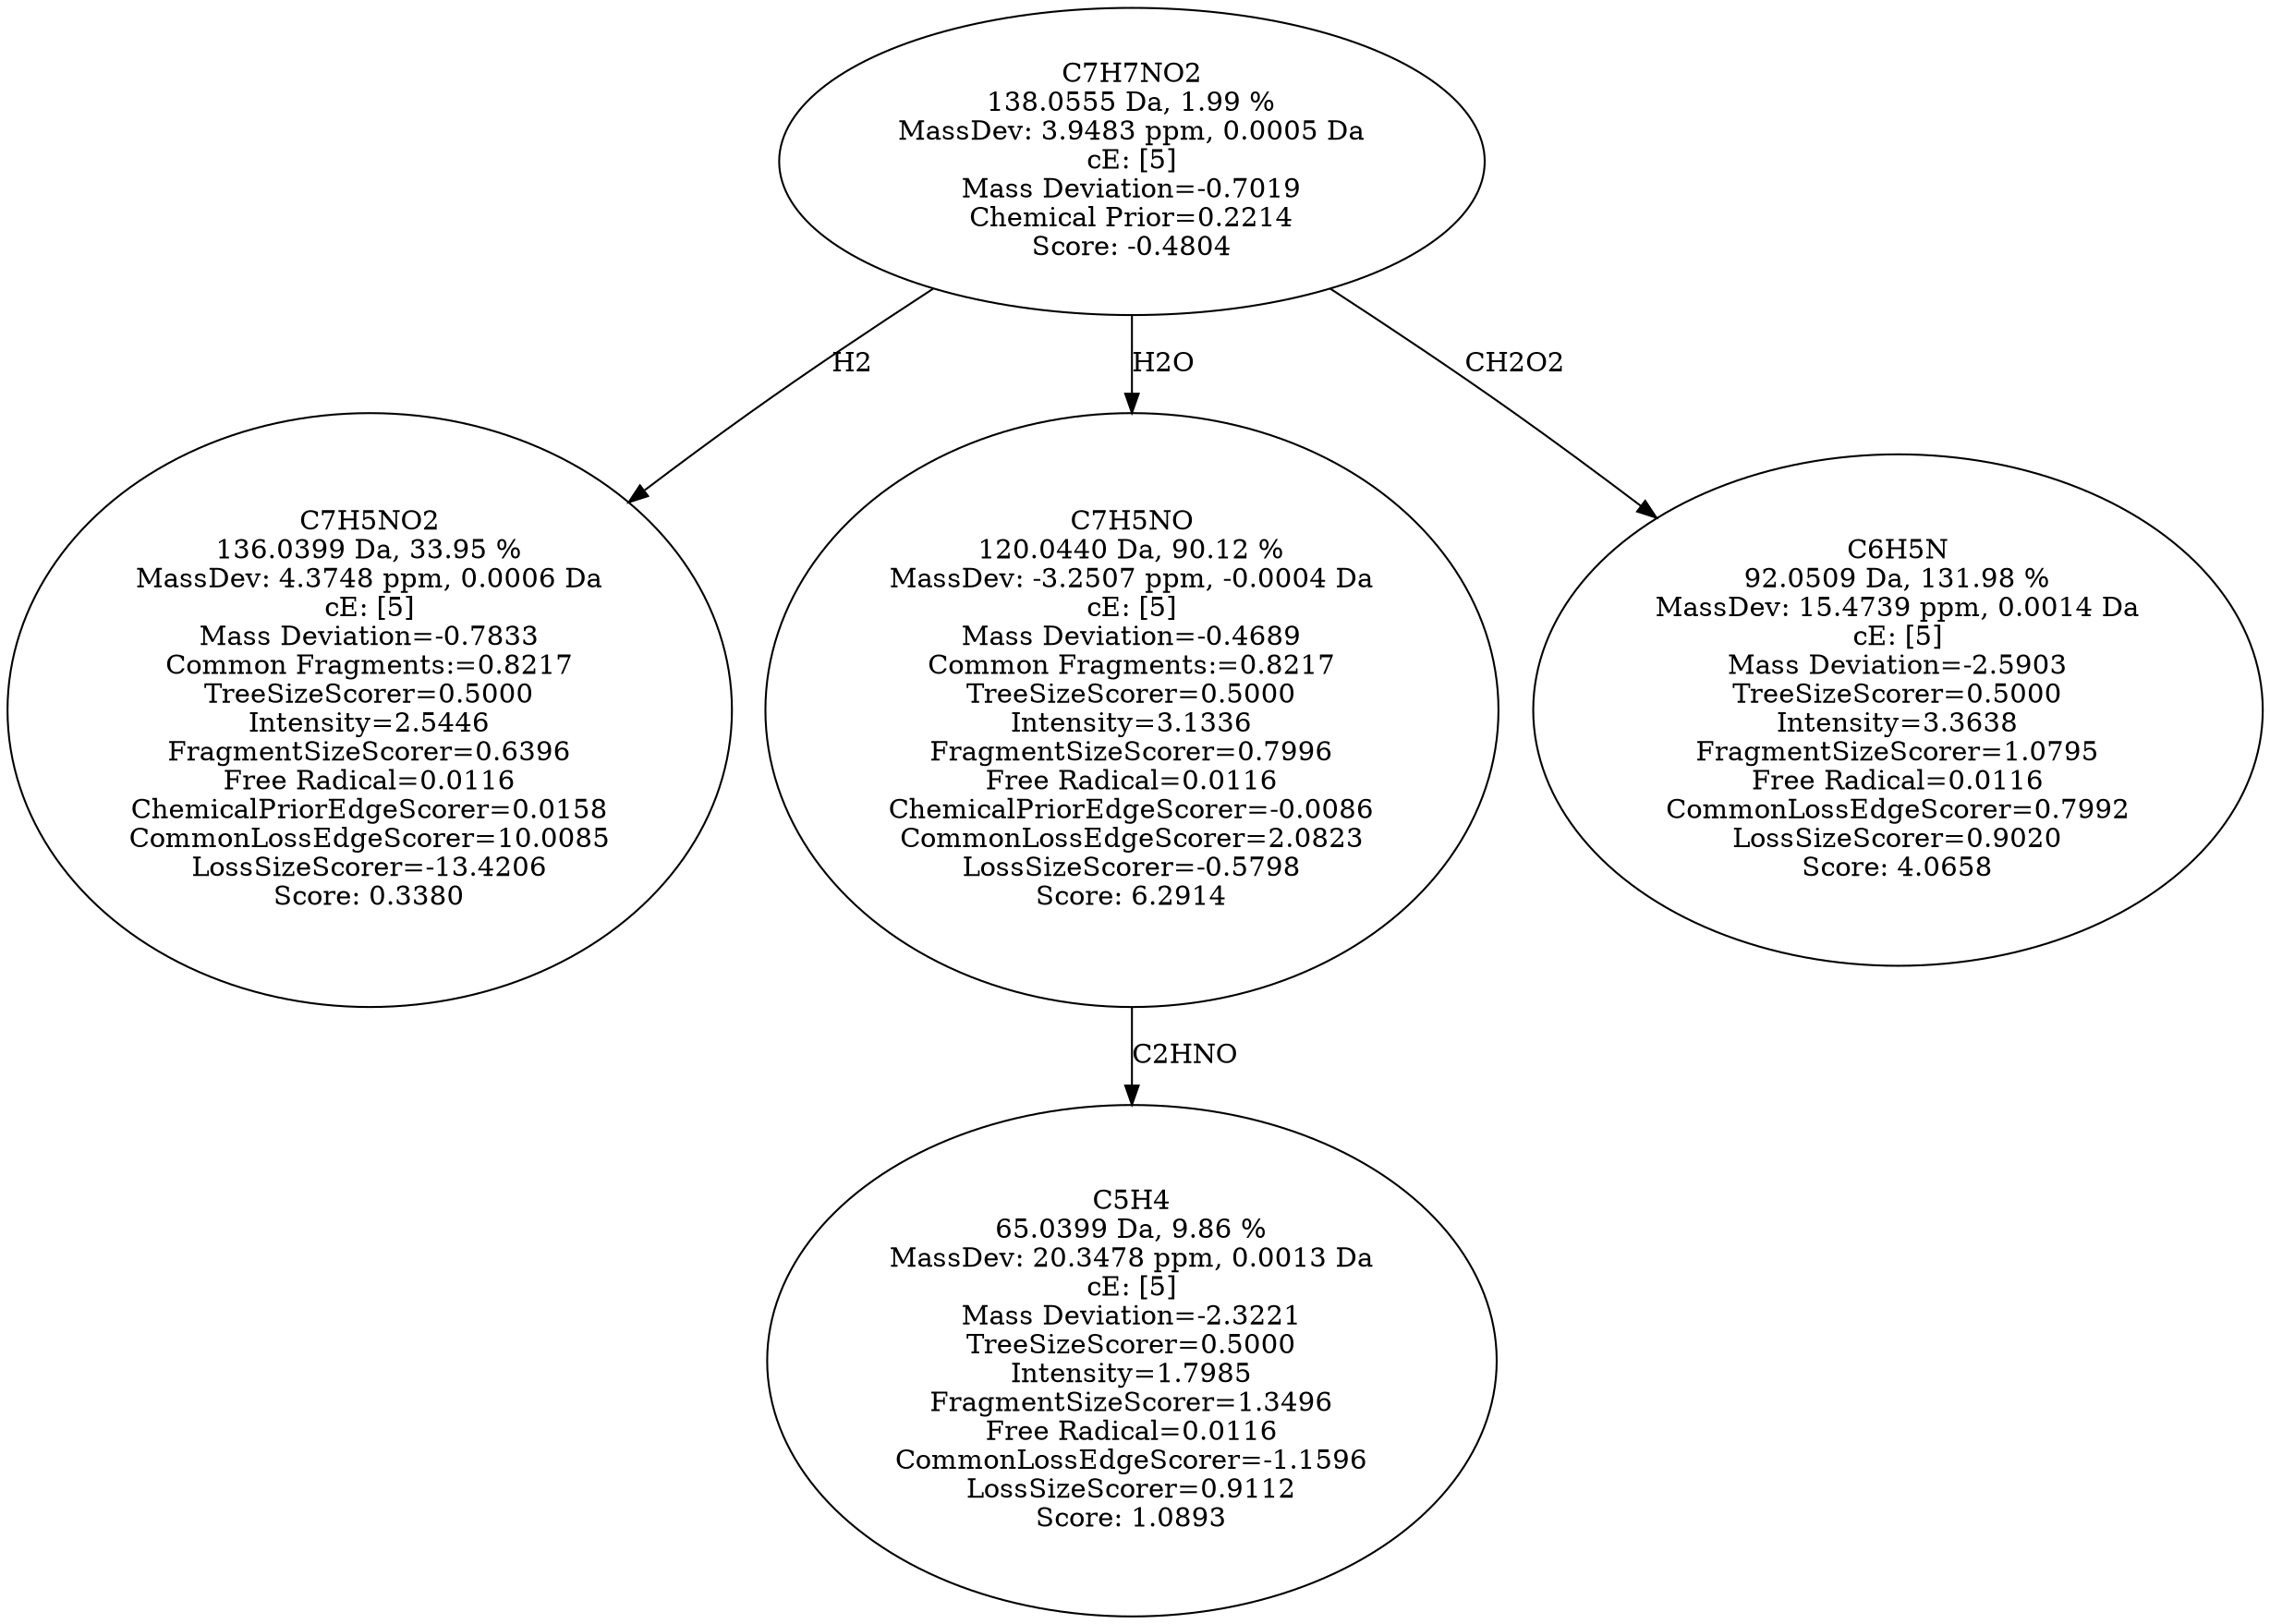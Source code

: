 strict digraph {
v1 [label="C7H5NO2\n136.0399 Da, 33.95 %\nMassDev: 4.3748 ppm, 0.0006 Da\ncE: [5]\nMass Deviation=-0.7833\nCommon Fragments:=0.8217\nTreeSizeScorer=0.5000\nIntensity=2.5446\nFragmentSizeScorer=0.6396\nFree Radical=0.0116\nChemicalPriorEdgeScorer=0.0158\nCommonLossEdgeScorer=10.0085\nLossSizeScorer=-13.4206\nScore: 0.3380"];
v2 [label="C5H4\n65.0399 Da, 9.86 %\nMassDev: 20.3478 ppm, 0.0013 Da\ncE: [5]\nMass Deviation=-2.3221\nTreeSizeScorer=0.5000\nIntensity=1.7985\nFragmentSizeScorer=1.3496\nFree Radical=0.0116\nCommonLossEdgeScorer=-1.1596\nLossSizeScorer=0.9112\nScore: 1.0893"];
v3 [label="C7H5NO\n120.0440 Da, 90.12 %\nMassDev: -3.2507 ppm, -0.0004 Da\ncE: [5]\nMass Deviation=-0.4689\nCommon Fragments:=0.8217\nTreeSizeScorer=0.5000\nIntensity=3.1336\nFragmentSizeScorer=0.7996\nFree Radical=0.0116\nChemicalPriorEdgeScorer=-0.0086\nCommonLossEdgeScorer=2.0823\nLossSizeScorer=-0.5798\nScore: 6.2914"];
v4 [label="C6H5N\n92.0509 Da, 131.98 %\nMassDev: 15.4739 ppm, 0.0014 Da\ncE: [5]\nMass Deviation=-2.5903\nTreeSizeScorer=0.5000\nIntensity=3.3638\nFragmentSizeScorer=1.0795\nFree Radical=0.0116\nCommonLossEdgeScorer=0.7992\nLossSizeScorer=0.9020\nScore: 4.0658"];
v5 [label="C7H7NO2\n138.0555 Da, 1.99 %\nMassDev: 3.9483 ppm, 0.0005 Da\ncE: [5]\nMass Deviation=-0.7019\nChemical Prior=0.2214\nScore: -0.4804"];
v5 -> v1 [label="H2"];
v3 -> v2 [label="C2HNO"];
v5 -> v3 [label="H2O"];
v5 -> v4 [label="CH2O2"];
}